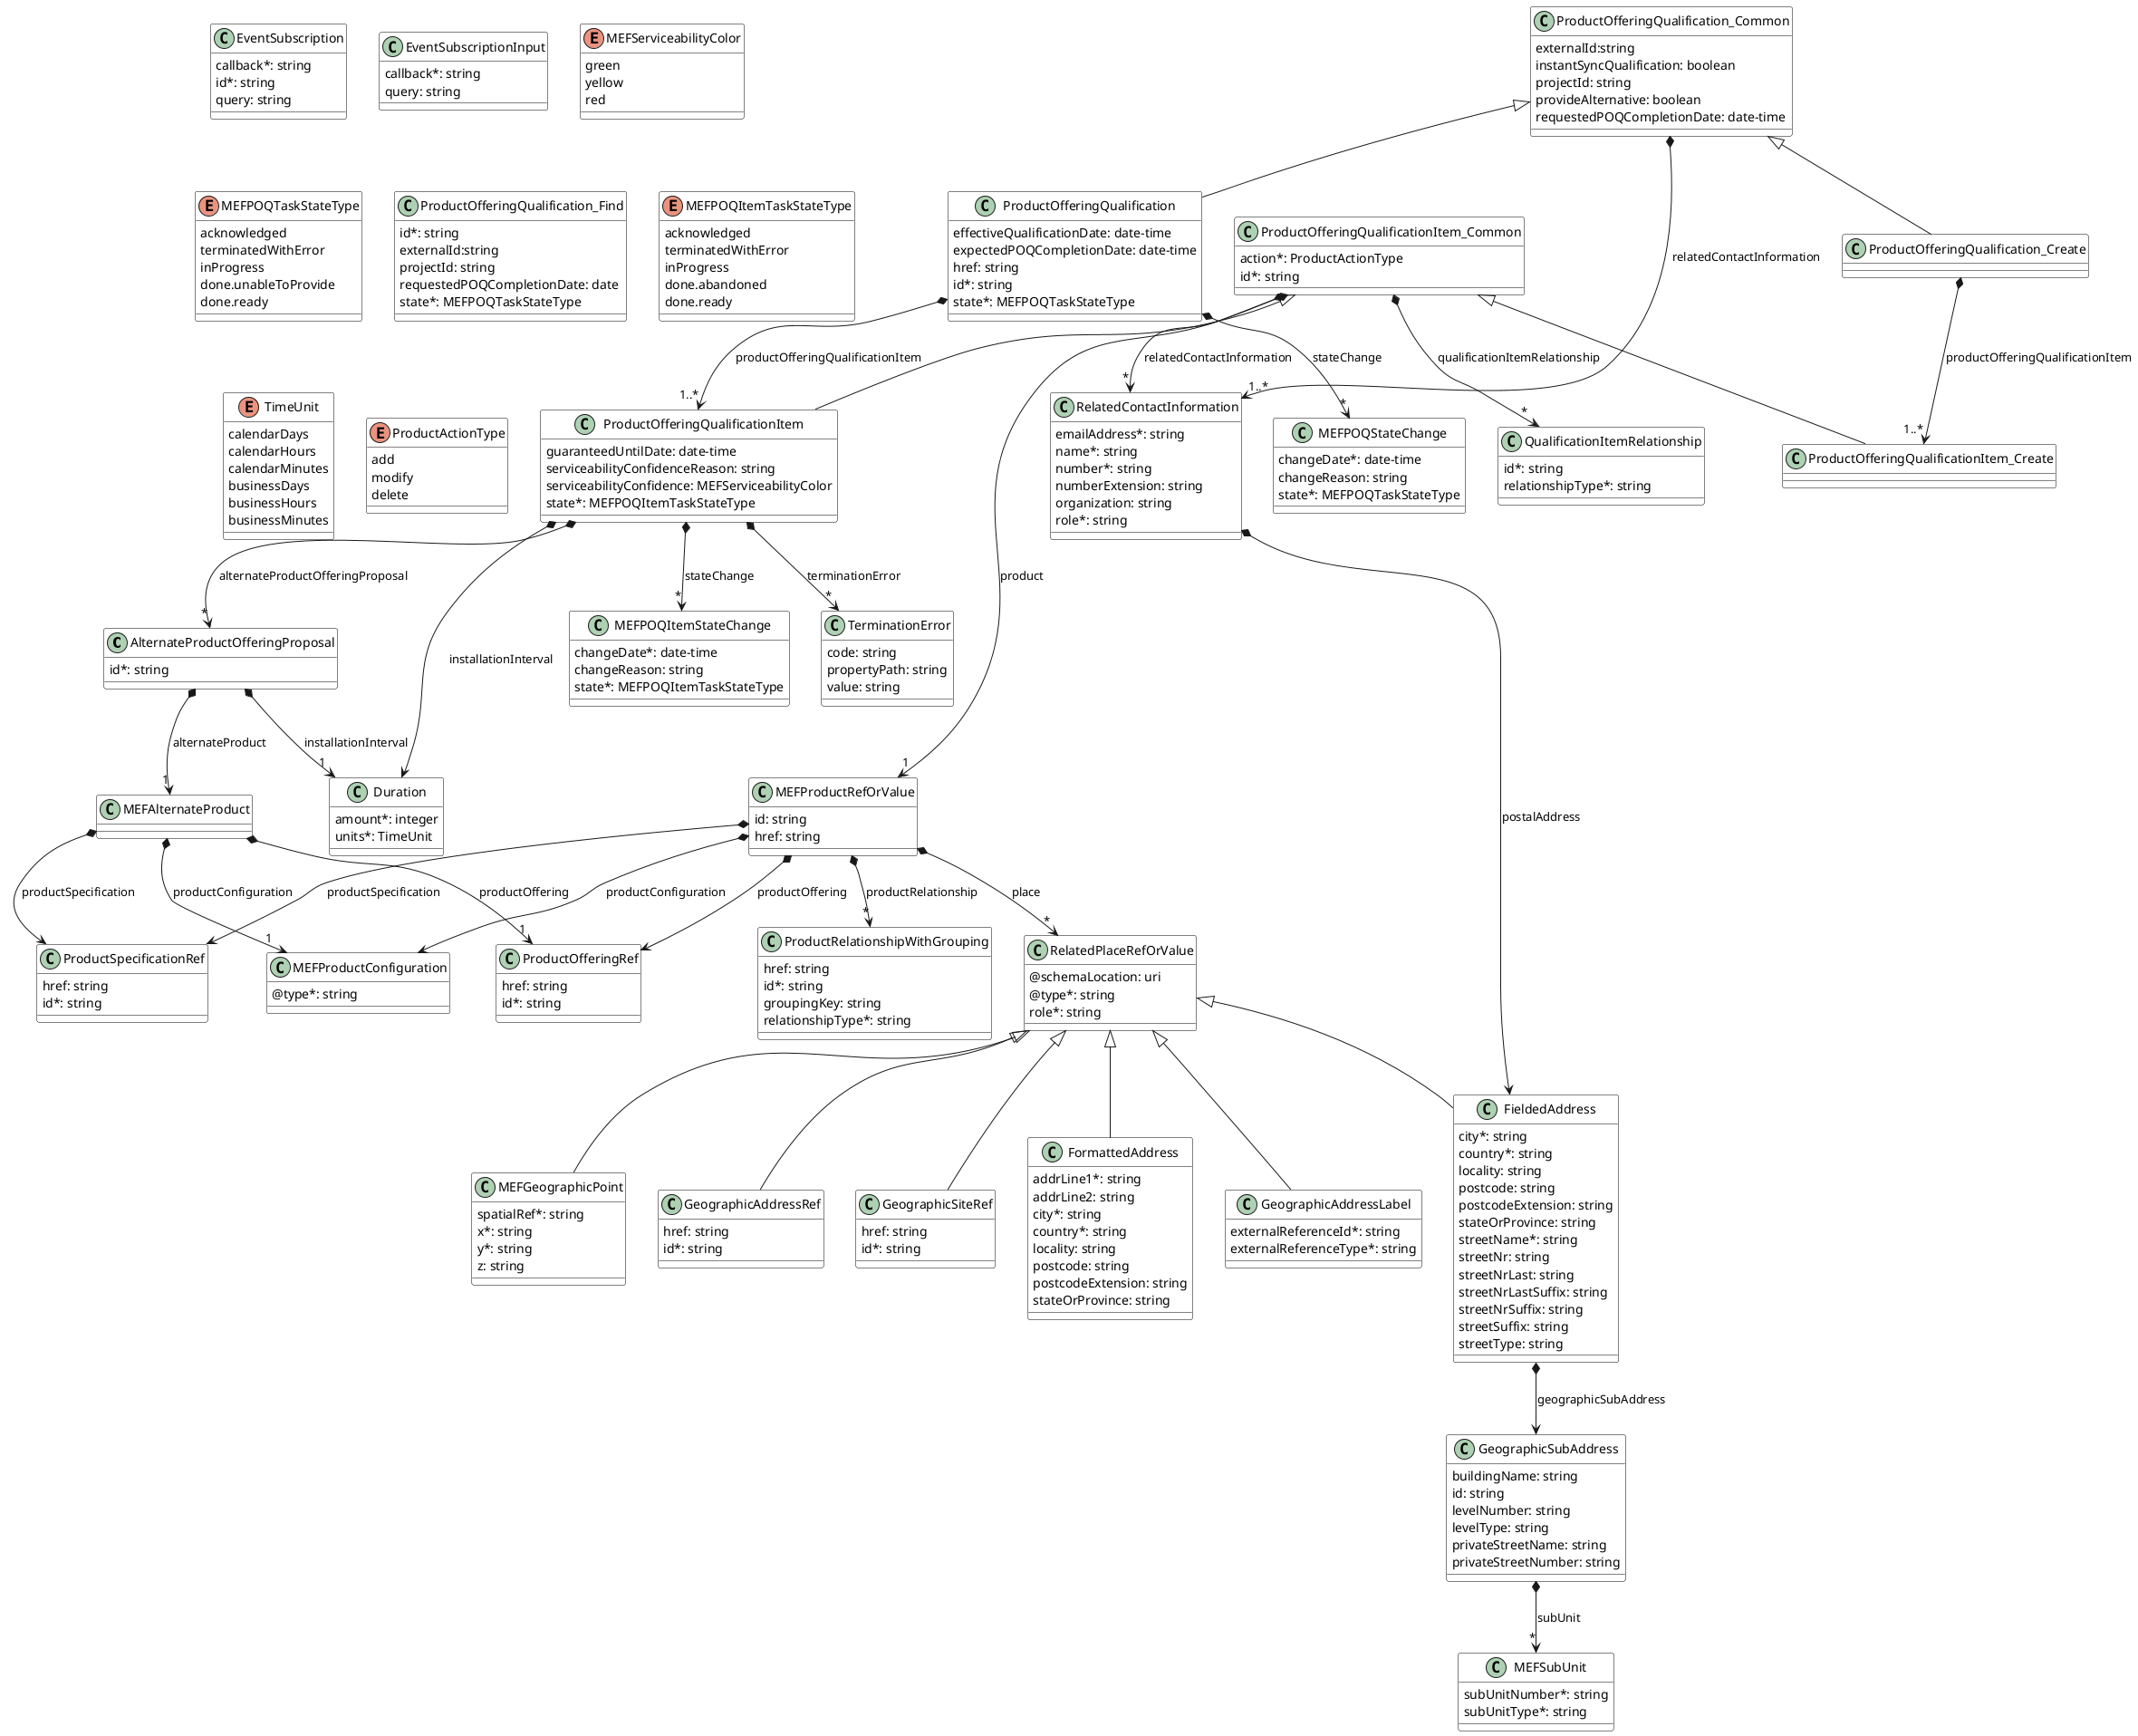 @startuml
skinparam {
    ClassBackgroundColor White
    ClassBorderColor Black
}

class AlternateProductOfferingProposal {

    id*: string 
}

AlternateProductOfferingProposal *-->"1" MEFAlternateProduct : alternateProduct
AlternateProductOfferingProposal *-->"1" Duration : installationInterval

class EventSubscription {

    callback*: string 
    id*: string 
    query: string 
}



class EventSubscriptionInput {

    callback*: string 
    query: string 
}



class FieldedAddress {

    city*: string 
    country*: string 
    locality: string 
    postcode: string 
    postcodeExtension: string 
    stateOrProvince: string 
    streetName*: string 
    streetNr: string 
    streetNrLast: string 
    streetNrLastSuffix: string
    streetNrSuffix: string 
    streetSuffix: string 
    streetType: string 
}
RelatedPlaceRefOrValue <|-- FieldedAddress

FieldedAddress *--> GeographicSubAddress : geographicSubAddress


class FormattedAddress {

    addrLine1*: string 
    addrLine2: string 
    city*: string 
    country*: string 
    locality: string 
    postcode: string 
    postcodeExtension: string 
    stateOrProvince: string 
}
RelatedPlaceRefOrValue <|-- FormattedAddress



class GeographicSubAddress {

    buildingName: string 
    id: string 
    levelNumber: string 
    levelType: string 
    privateStreetName: string 
    privateStreetNumber: string 
}

GeographicSubAddress *-->"*" MEFSubUnit : subUnit


class GeographicAddressLabel {

    externalReferenceId*: string 
    externalReferenceType*: string 
}
RelatedPlaceRefOrValue <|-- GeographicAddressLabel


class MEFGeographicPoint {

    spatialRef*: string 
    x*: string 
    y*: string 
    z: string 
}
RelatedPlaceRefOrValue <|-- MEFGeographicPoint



class MEFPOQItemStateChange {

    changeDate*: date-time 
    changeReason: string 
    state*: MEFPOQItemTaskStateType 
}



class MEFPOQStateChange {
    changeDate*: date-time 
    changeReason: string 
    state*: MEFPOQTaskStateType 
}

class MEFProductConfiguration {

    @type*: string 
}



class MEFAlternateProduct {

}

MEFAlternateProduct *-->"1" MEFProductConfiguration : productConfiguration
MEFAlternateProduct *--> ProductSpecificationRef : productSpecification
MEFAlternateProduct *-->"1" ProductOfferingRef : productOffering


class MEFProductRefOrValue {

    id: string 
    href: string 
}

MEFProductRefOrValue *-->"*" RelatedPlaceRefOrValue : place
MEFProductRefOrValue *--> MEFProductConfiguration : productConfiguration
MEFProductRefOrValue *-->"*" ProductRelationshipWithGrouping : productRelationship
MEFProductRefOrValue *--> ProductSpecificationRef : productSpecification
MEFProductRefOrValue *--> ProductOfferingRef : productOffering


class ProductSpecificationRef {

    href: string 
    id*: string 
}


class ProductOfferingRef {

    href: string 
    id*: string 
}



class MEFSubUnit {

    subUnitNumber*: string 
    subUnitType*: string 
}



class GeographicAddressRef  {

    href: string 
    id*: string 
}
RelatedPlaceRefOrValue <|-- GeographicAddressRef 

class GeographicSiteRef  {

    href: string 
    id*: string 
}
RelatedPlaceRefOrValue <|-- GeographicSiteRef 


class ProductOfferingQualification {

    effectiveQualificationDate: date-time 
    expectedPOQCompletionDate: date-time 
    href: string 
    id*: string 
    state*: MEFPOQTaskStateType 
}
ProductOfferingQualification_Common <|-- ProductOfferingQualification

ProductOfferingQualification *-->"1..*" ProductOfferingQualificationItem : productOfferingQualificationItem
ProductOfferingQualification *-->"*" MEFPOQStateChange : stateChange


class ProductOfferingQualificationItem {

    guaranteedUntilDate: date-time 
    serviceabilityConfidenceReason: string 
    serviceabilityConfidence: MEFServiceabilityColor 
    state*: MEFPOQItemTaskStateType 
}
ProductOfferingQualificationItem_Common <|-- ProductOfferingQualificationItem

ProductOfferingQualificationItem *-->"*" AlternateProductOfferingProposal : alternateProductOfferingProposal
ProductOfferingQualificationItem *--> Duration : installationInterval
ProductOfferingQualificationItem *-->"*" MEFPOQItemStateChange : stateChange
ProductOfferingQualificationItem *-->"*" TerminationError : terminationError


class ProductOfferingQualificationItem_Common {

    action*: ProductActionType 
    id*: string 
}

ProductOfferingQualificationItem_Common *-->"1" MEFProductRefOrValue : product
ProductOfferingQualificationItem_Common *-->"*" QualificationItemRelationship : qualificationItemRelationship
ProductOfferingQualificationItem_Common *-->"*" RelatedContactInformation : relatedContactInformation


class QualificationItemRelationship {

    id*: string 
    relationshipType*: string 
}



class TerminationError {
    code: string
    propertyPath: string
    value: string 
}




class Duration {

    amount*: integer 
    units*: TimeUnit 
}



enum MEFServiceabilityColor {

    green
    yellow
    red
}
class ProductOfferingQualification_Create {

}
ProductOfferingQualification_Common <|-- ProductOfferingQualification_Create

ProductOfferingQualification_Create *-->"1..*" ProductOfferingQualificationItem_Create : productOfferingQualificationItem


enum MEFPOQTaskStateType {

    acknowledged
    terminatedWithError
    inProgress
    done.unableToProvide
    done.ready
}
class ProductOfferingQualificationItem_Create {

}
ProductOfferingQualificationItem_Common <|-- ProductOfferingQualificationItem_Create



class ProductOfferingQualification_Common {

    externalId:string
    instantSyncQualification: boolean 
    projectId: string 
    provideAlternative: boolean 
    requestedPOQCompletionDate: date-time 
}

ProductOfferingQualification_Common *-->"1..*" RelatedContactInformation : relatedContactInformation


class ProductOfferingQualification_Find {

    id*: string 
    externalId:string
    projectId: string 
    requestedPOQCompletionDate: date 
    state*: MEFPOQTaskStateType 
}




class ProductRelationshipWithGrouping {

    href: string 
    id*: string 
    groupingKey: string 
    relationshipType*: string 
}




class RelatedContactInformation {

    emailAddress*: string 
    name*: string 
    number*: string 
    numberExtension: string 
    organization: string
    role*: string 
}
RelatedContactInformation *--> FieldedAddress : postalAddress


class RelatedPlaceRefOrValue {

    @schemaLocation: uri 
    @type*: string 
    role*: string 
}



enum MEFPOQItemTaskStateType {

    acknowledged
    terminatedWithError
    inProgress
    done.abandoned
    done.ready
}
enum TimeUnit {

    calendarDays
    calendarHours
    calendarMinutes
    businessDays
    businessHours
    businessMinutes
}
enum ProductActionType {

    add
    modify
    delete
}
@enduml
